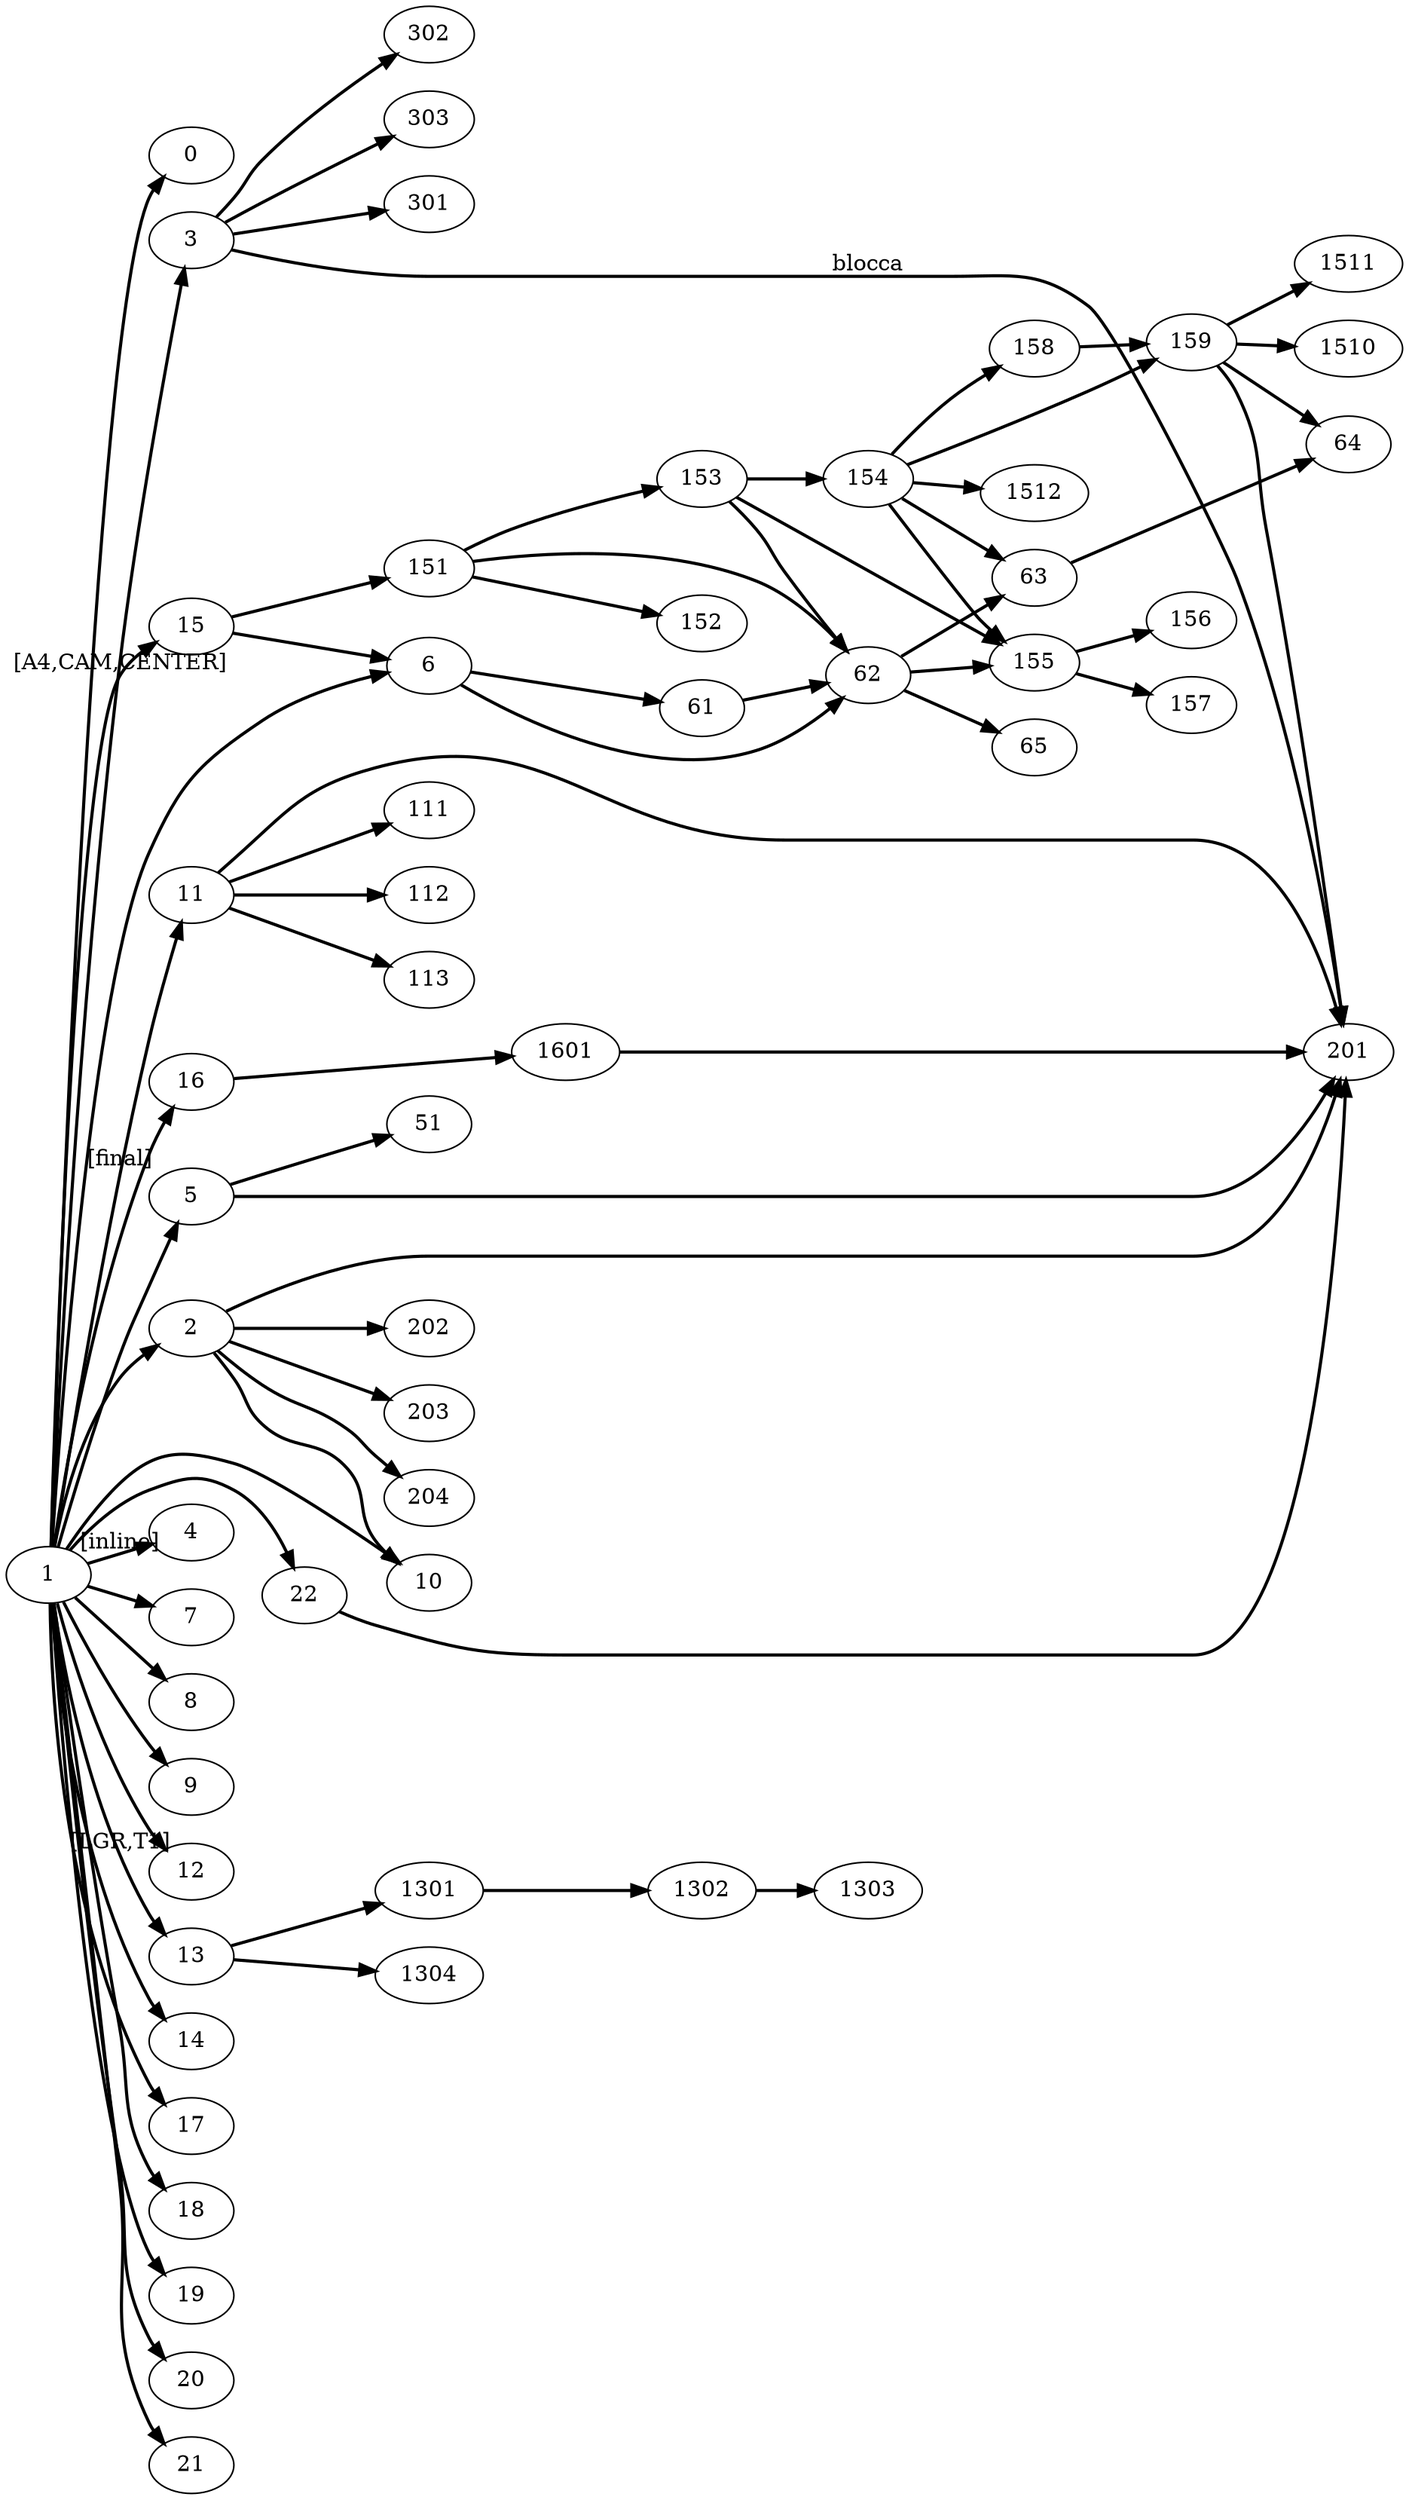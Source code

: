  digraph G{
  edge [style=bold]
  rankdir="LR";
  0 [style="main node",texlbl="book.cls"]
  1 [style="main node",texlbl="suftesi"]
  2 [style="main node",texlbl="geometry"]
  201 [style="internal node",texlbl="keyvall"]
  202 [style="internal node",texlbl="ifpdf"]
  203 [style="internal node",texlbl="atbegshi"]
  204 [style="internal node",texlbl="ifvtex"]
  3 [style="main node",texlbl="xkeyval"]
  301[style="internal node",texlbl="xkeyval.tex"]
  302[style="internal node",texlbl="xkvutils.tex"]
  303[style="internal node",texlbl="keyval.tex"]

  4 [style="main node",texlbl="enumitem"]
  5 [style="main node",texlbl="caption"]
  51 [style="internal node",texlbl="caption3"]
  6 [style="main node",texlbl="color"]
  61 [style="cfg node",texlbl="color.cfg"]
  62 [style="driver node",texlbl="pdftex.def"]
  63 [style="internal node",texlbl="infwarerr"]
  64 [style="internal node",texlbl="ltxcmds"]
  65 [style="internal node",texlbl="supp-pdf.mkii"]
  7 [style="main node",texlbl="multicol"]
  8 [style="main node",texlbl="emptypage"]
  9 [style="main node",texlbl="textcase"]
  10 [style="main node",texlbl="ifxetex"]
  11 [style="main node",texlbl="microtype"]
  111[style="driver node",texlbl="microtype-pdftex.def"]
  112[style="cfg node",texlbl="microtype.cfg"]
  113[style="driver node",texlbl="mt-ppl.cfg"]
  12 [style="main node",texlbl="cclicenses"]
  13 [style="main node",texlbl="fontenc"]
  1301 [style="driver node",texlbl="lgrenc.def"]
  1302 [style="driver node",texlbl="greek-fontenc.def"]
  1303 [style="driver node",texlbl="t1enc.def"]
  1304 [style="driver node",texlbl="lgrcmr.fd"]
  14 [style="main node",texlbl="sostitutefont"]
  15 [style="main node",texlbl="crop"]
  151 [style="internal node",texlbl="graphics"]
  152 [style="internal node",texlbl="trig"]
  153 [style="cfg node",texlbl="graphics.cfg"]
  154 [style="driver node",texlbl="epstopdf-base"]
  155 [style="internal node",texlbl="pdftexcmds"]
  156 [style="internal node",texlbl="ifpdf"]
  157 [style="internal node",texlbl="ifluatex"]
  158 [style="internal node",texlbl="grfext"]
  159 [style="internal node",texlbl="kvoptions"]
  1510 [style="internal node",texlbl="kvsetkeys"]
  1511 [style="internal node",texlbl="etexcmds"]
  1512 [style="cfg node",texlbl="epstopdf-sys.cfg"]
  16   [style="main node",texlbl="titlesec"]
  1601[style="cfg node",texlbl="ttlkey.cfg"]
  17   [style="main node",texlbl="extramarks"]
  18   [style="main node",texlbl="fancyhdr"]
  19  [style="main node",texlbl="titletoc"]
  20  [style="main node",texlbl="fixltxhyph"]
  21  [style="main node",texlbl="mathpazo"]
  22  [style="main node",texlbl="beramono"]
  1->0
  15->151
  151->152
  151->153
  151->62
  153->62
  153->154
  154->63
  154->155
  153->155
  62->155
  155->156
  155->157
  154->158
  158->159
  159->64
  154->159
  159->1510
  159->1511
  159->201
  154->1512
  1->2
  2->201
  2->202
  2->203
  2->204
  2->10
  3->201[style=bold,labelfloat= true, label = "blocca"]
  3->301
  3->302
  3->303
  1->3
  1->4[style=bold,labelfloat= true, label = "[inline]"]
  1->5
  1->6
  6->61
  6->62
  62->63
  63->64
  62->65
  61->62
  5->51
  5->201
  11->111
  11->112
  11->201
  11->113
  1->7
  1->8
  1->9
  1->10
  1->11[style=bold,labelfloat= true, label = "[final]"]
  1->12
  1->13[style=bold,labelfloat= true, label = "[LGR,T1]"]
  1->14
  1->15[style=bold,labelfloat= true, label = "[A4,CAM,CENTER]"]
  15->6
  1->16
  16->1601
  1601->201
  1->17
  1->18
  1->19
  1->20
  1->21
  1->22
  22->201
  13->1301
  1301->1302
  1302->1303
  13->1304
 }
 
